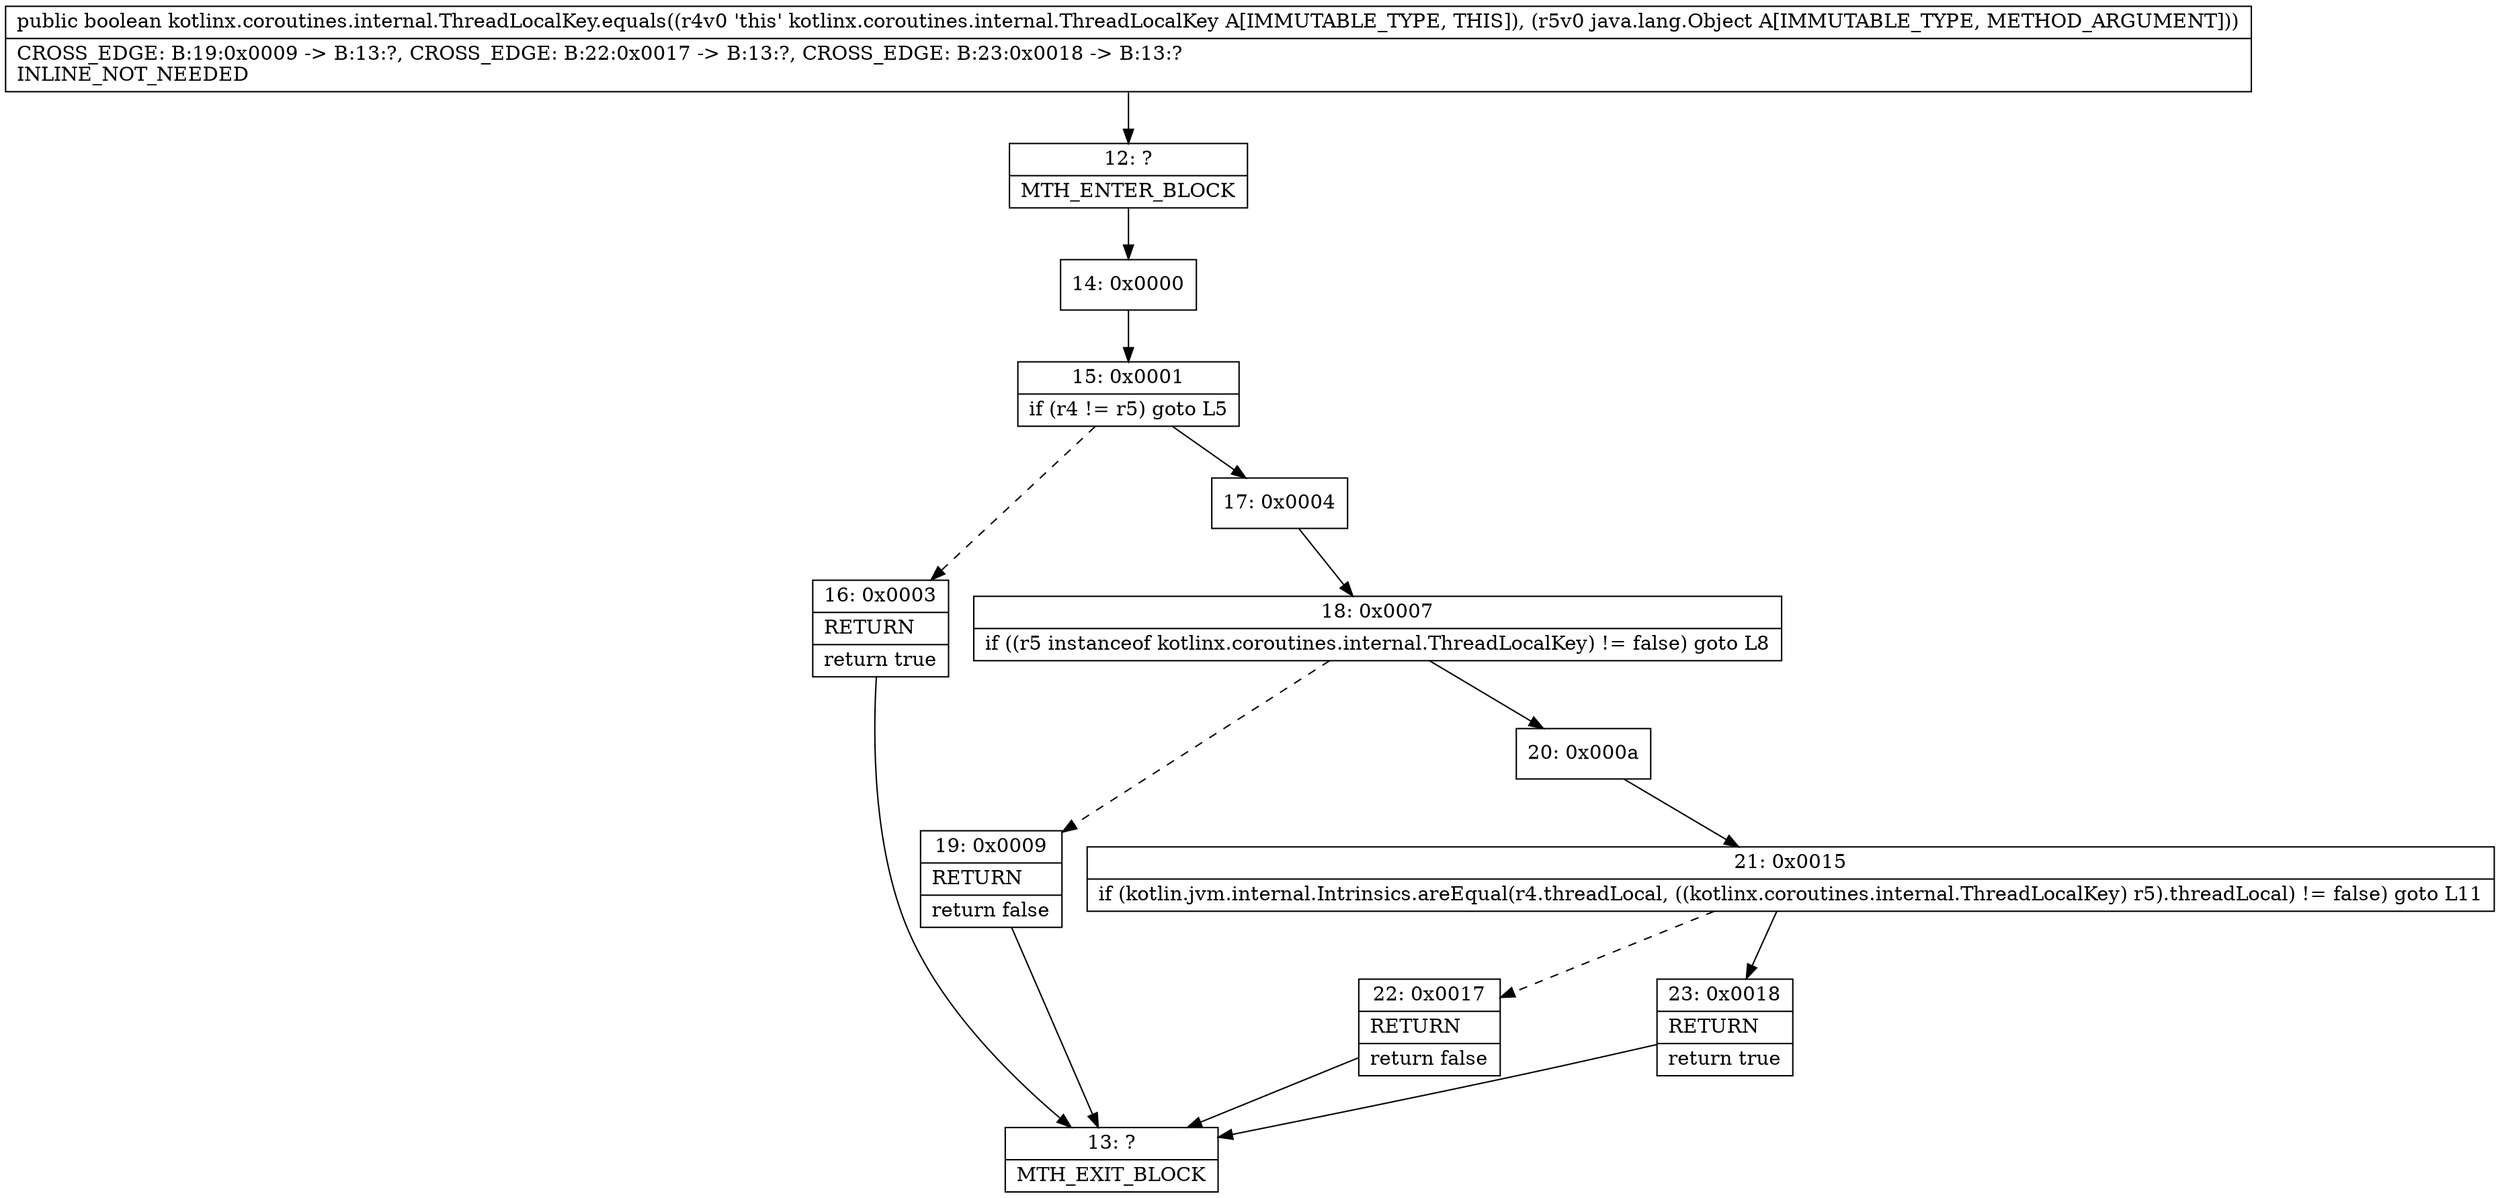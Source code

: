 digraph "CFG forkotlinx.coroutines.internal.ThreadLocalKey.equals(Ljava\/lang\/Object;)Z" {
Node_12 [shape=record,label="{12\:\ ?|MTH_ENTER_BLOCK\l}"];
Node_14 [shape=record,label="{14\:\ 0x0000}"];
Node_15 [shape=record,label="{15\:\ 0x0001|if (r4 != r5) goto L5\l}"];
Node_16 [shape=record,label="{16\:\ 0x0003|RETURN\l|return true\l}"];
Node_13 [shape=record,label="{13\:\ ?|MTH_EXIT_BLOCK\l}"];
Node_17 [shape=record,label="{17\:\ 0x0004}"];
Node_18 [shape=record,label="{18\:\ 0x0007|if ((r5 instanceof kotlinx.coroutines.internal.ThreadLocalKey) != false) goto L8\l}"];
Node_19 [shape=record,label="{19\:\ 0x0009|RETURN\l|return false\l}"];
Node_20 [shape=record,label="{20\:\ 0x000a}"];
Node_21 [shape=record,label="{21\:\ 0x0015|if (kotlin.jvm.internal.Intrinsics.areEqual(r4.threadLocal, ((kotlinx.coroutines.internal.ThreadLocalKey) r5).threadLocal) != false) goto L11\l}"];
Node_22 [shape=record,label="{22\:\ 0x0017|RETURN\l|return false\l}"];
Node_23 [shape=record,label="{23\:\ 0x0018|RETURN\l|return true\l}"];
MethodNode[shape=record,label="{public boolean kotlinx.coroutines.internal.ThreadLocalKey.equals((r4v0 'this' kotlinx.coroutines.internal.ThreadLocalKey A[IMMUTABLE_TYPE, THIS]), (r5v0 java.lang.Object A[IMMUTABLE_TYPE, METHOD_ARGUMENT]))  | CROSS_EDGE: B:19:0x0009 \-\> B:13:?, CROSS_EDGE: B:22:0x0017 \-\> B:13:?, CROSS_EDGE: B:23:0x0018 \-\> B:13:?\lINLINE_NOT_NEEDED\l}"];
MethodNode -> Node_12;Node_12 -> Node_14;
Node_14 -> Node_15;
Node_15 -> Node_16[style=dashed];
Node_15 -> Node_17;
Node_16 -> Node_13;
Node_17 -> Node_18;
Node_18 -> Node_19[style=dashed];
Node_18 -> Node_20;
Node_19 -> Node_13;
Node_20 -> Node_21;
Node_21 -> Node_22[style=dashed];
Node_21 -> Node_23;
Node_22 -> Node_13;
Node_23 -> Node_13;
}

